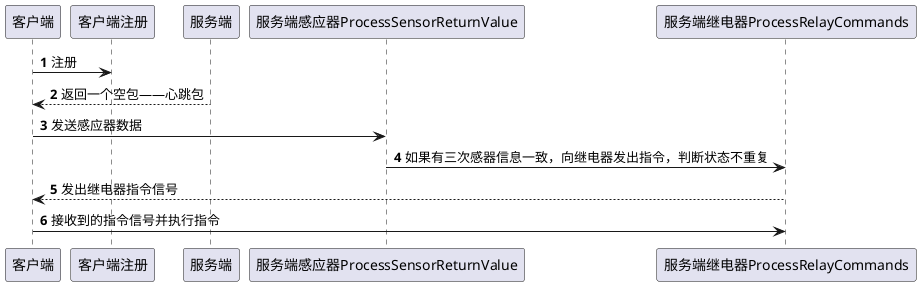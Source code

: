 @startuml
autonumber

客户端 -> 客户端注册: 注册
服务端 --> 客户端: 返回一个空包——心跳包

客户端 -> 服务端感应器ProcessSensorReturnValue: 发送感应器数据
服务端感应器ProcessSensorReturnValue -> 服务端继电器ProcessRelayCommands : 如果有三次感器信息一致，向继电器发出指令，判断状态不重复
客户端 <-- 服务端继电器ProcessRelayCommands : 发出继电器指令信号
客户端 -> 服务端继电器ProcessRelayCommands : 接收到的指令信号并执行指令
@enduml